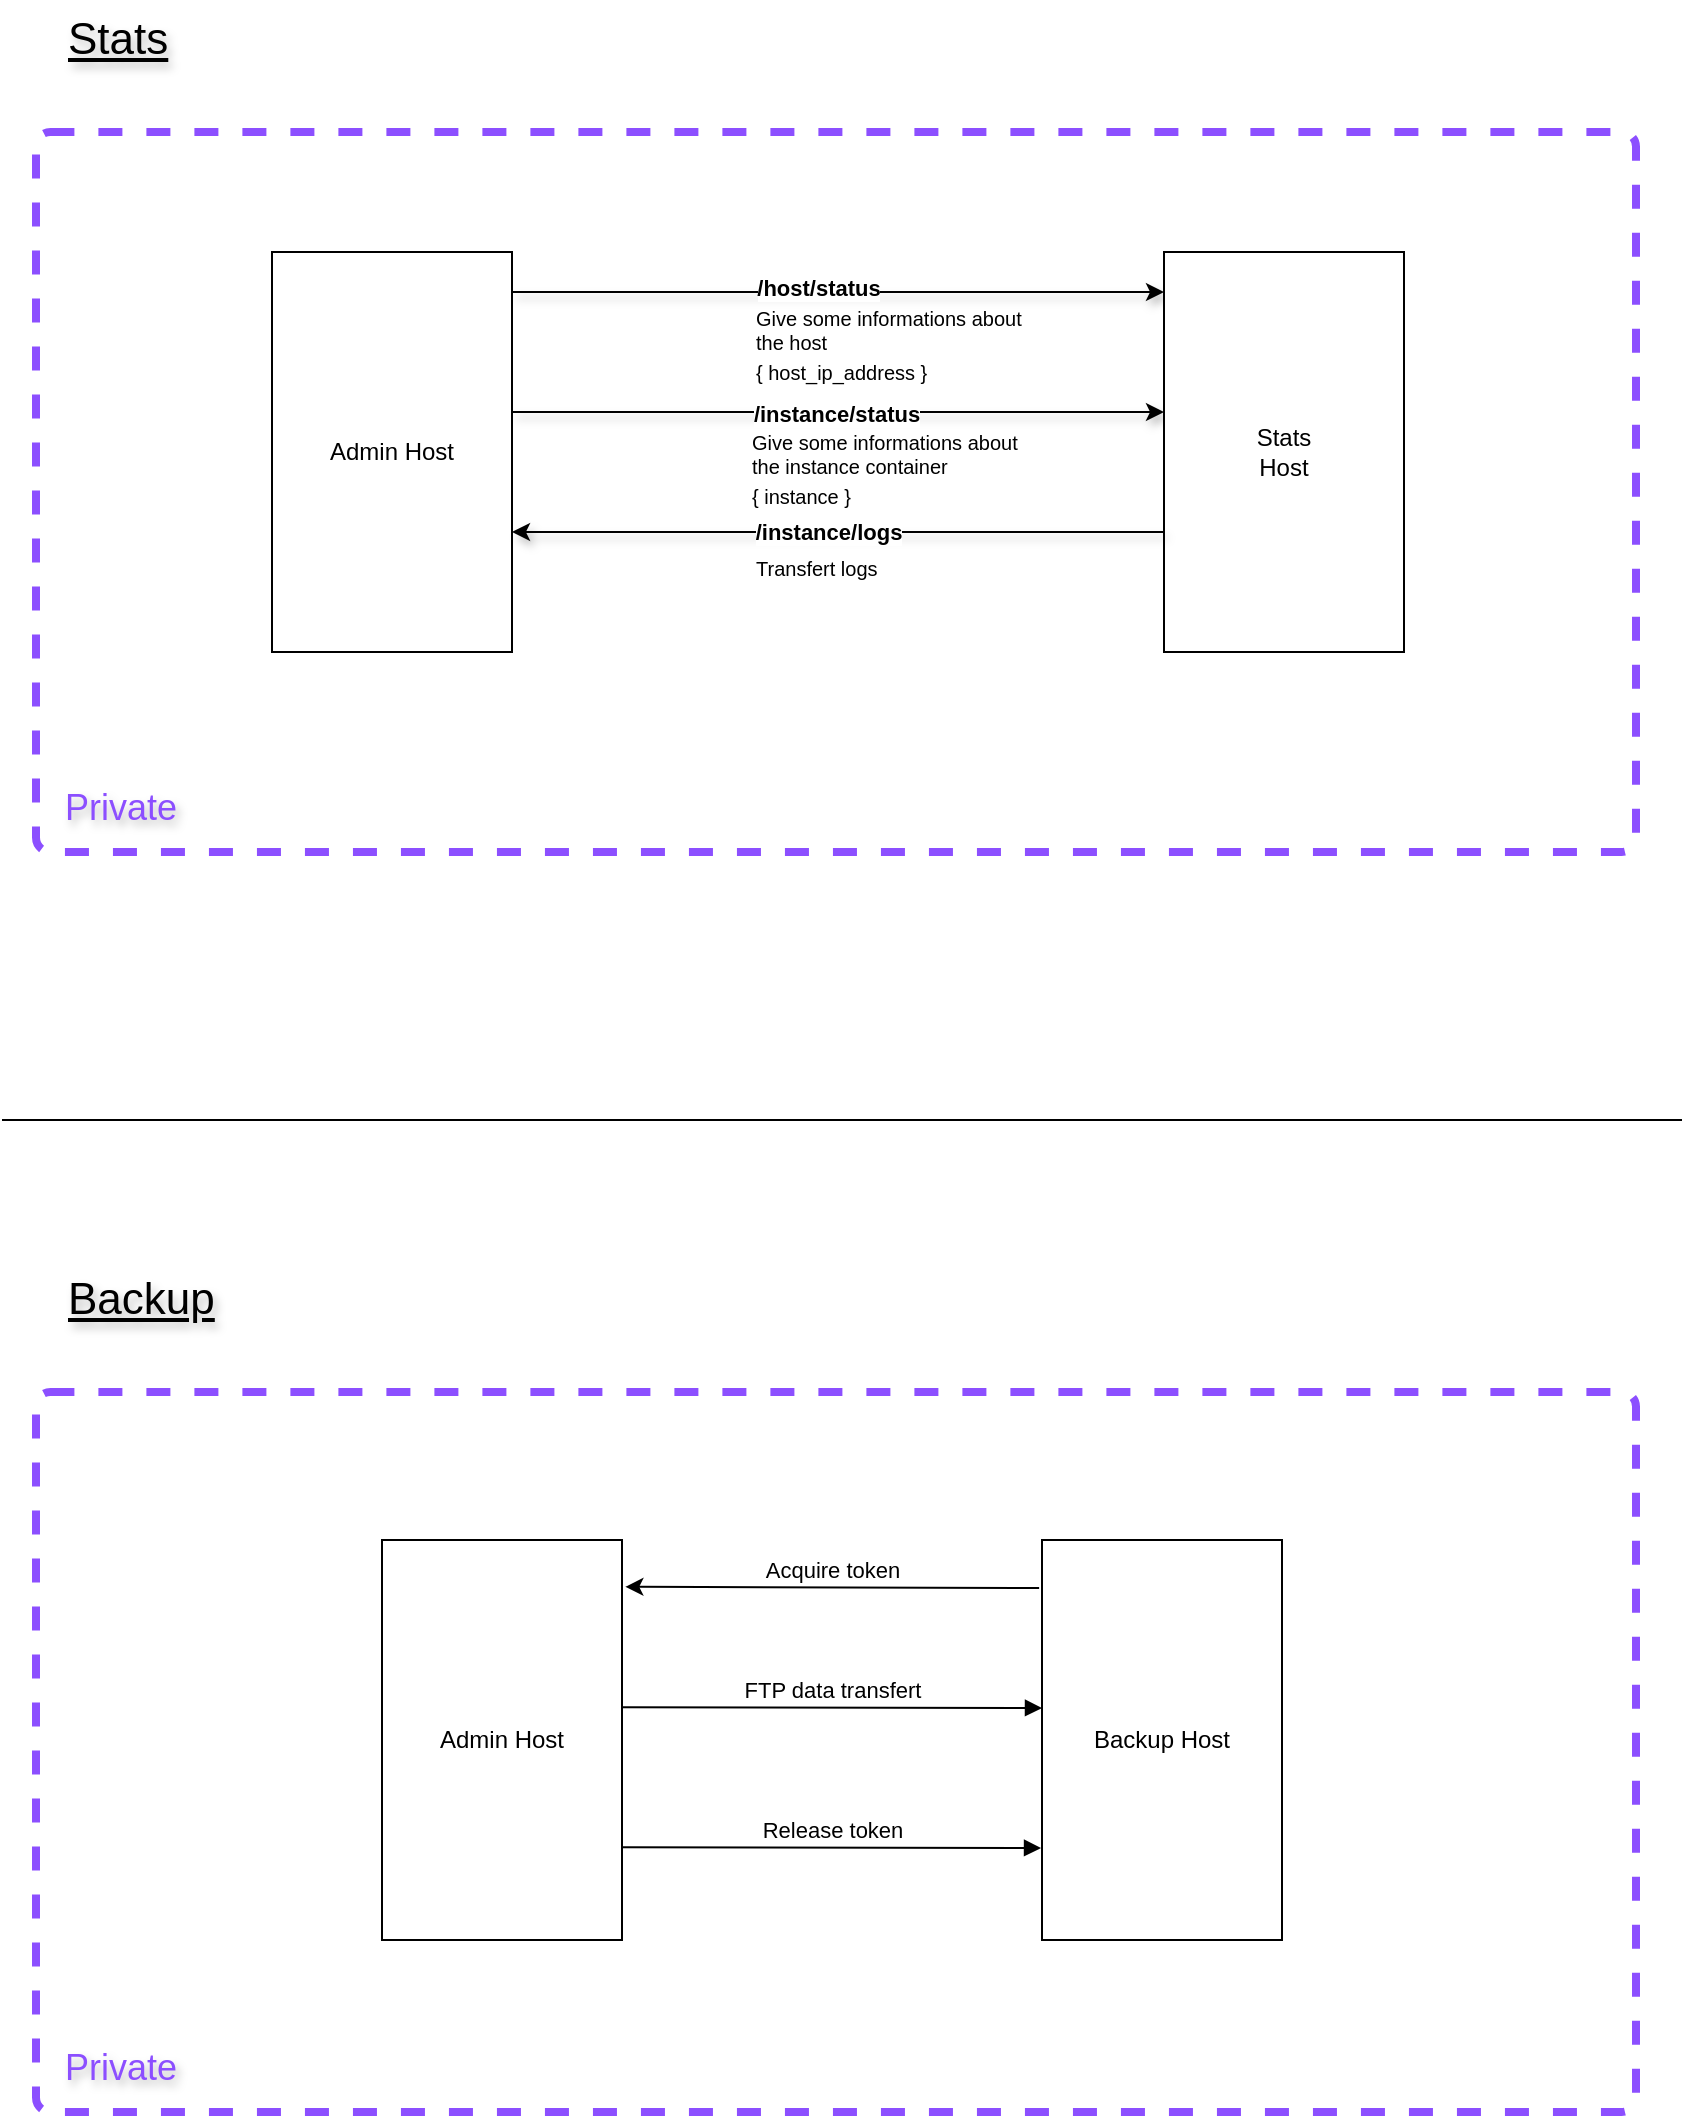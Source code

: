 <mxfile version="24.2.5" type="device">
  <diagram name="Admin" id="zxFufBINW5DzYveBnkqI">
    <mxGraphModel dx="1247" dy="-35" grid="1" gridSize="10" guides="1" tooltips="1" connect="1" arrows="1" fold="1" page="1" pageScale="1" pageWidth="1354" pageHeight="762" math="0" shadow="0">
      <root>
        <mxCell id="0" />
        <mxCell id="1" parent="0" />
        <mxCell id="yAXcgGLpdITlc99WxAyp-29" value="" style="rounded=1;whiteSpace=wrap;html=1;fillColor=none;dashed=1;strokeWidth=4;strokeColor=#8C4FFF;arcSize=2;" vertex="1" parent="1">
          <mxGeometry x="277" y="1536" width="800" height="360" as="geometry" />
        </mxCell>
        <mxCell id="yAXcgGLpdITlc99WxAyp-1" value="" style="rounded=1;whiteSpace=wrap;html=1;fillColor=none;dashed=1;strokeWidth=4;strokeColor=#8C4FFF;arcSize=2;" vertex="1" parent="1">
          <mxGeometry x="277" y="906" width="800" height="360" as="geometry" />
        </mxCell>
        <mxCell id="yAXcgGLpdITlc99WxAyp-2" value="&lt;font style=&quot;font-size: 22px;&quot;&gt;&lt;u&gt;Stats&lt;/u&gt;&lt;/font&gt;" style="text;html=1;align=left;verticalAlign=middle;resizable=0;points=[];autosize=1;strokeColor=none;fillColor=none;textShadow=1;" vertex="1" parent="1">
          <mxGeometry x="291" y="840" width="70" height="40" as="geometry" />
        </mxCell>
        <mxCell id="yAXcgGLpdITlc99WxAyp-4" style="edgeStyle=orthogonalEdgeStyle;rounded=0;orthogonalLoop=1;jettySize=auto;html=1;exitX=1;exitY=0.25;exitDx=0;exitDy=0;entryX=0;entryY=0.25;entryDx=0;entryDy=0;shadow=1;textShadow=1;fontStyle=1" edge="1" parent="1">
          <mxGeometry relative="1" as="geometry">
            <mxPoint x="515" y="986" as="sourcePoint" />
            <mxPoint x="841" y="986" as="targetPoint" />
          </mxGeometry>
        </mxCell>
        <mxCell id="yAXcgGLpdITlc99WxAyp-5" value="&lt;b&gt;/host/status&lt;/b&gt;" style="edgeLabel;html=1;align=center;verticalAlign=middle;resizable=0;points=[];textShadow=0;" vertex="1" connectable="0" parent="yAXcgGLpdITlc99WxAyp-4">
          <mxGeometry x="-0.065" y="2" relative="1" as="geometry">
            <mxPoint as="offset" />
          </mxGeometry>
        </mxCell>
        <mxCell id="yAXcgGLpdITlc99WxAyp-6" style="edgeStyle=orthogonalEdgeStyle;rounded=0;orthogonalLoop=1;jettySize=auto;html=1;exitX=1;exitY=0.75;exitDx=0;exitDy=0;entryX=0;entryY=0.75;entryDx=0;entryDy=0;shadow=1;textShadow=1;fontStyle=1" edge="1" parent="1">
          <mxGeometry relative="1" as="geometry">
            <mxPoint x="515" y="1046.0" as="sourcePoint" />
            <mxPoint x="841" y="1046.0" as="targetPoint" />
          </mxGeometry>
        </mxCell>
        <mxCell id="yAXcgGLpdITlc99WxAyp-7" value="&lt;b&gt;/instance/status&lt;/b&gt;" style="edgeLabel;html=1;align=center;verticalAlign=middle;resizable=0;points=[];textShadow=0;" vertex="1" connectable="0" parent="yAXcgGLpdITlc99WxAyp-6">
          <mxGeometry x="-0.082" y="-1" relative="1" as="geometry">
            <mxPoint x="12" as="offset" />
          </mxGeometry>
        </mxCell>
        <mxCell id="yAXcgGLpdITlc99WxAyp-8" value="Admin Host" style="whiteSpace=wrap;html=1;" vertex="1" parent="1">
          <mxGeometry x="395" y="966" width="120" height="200" as="geometry" />
        </mxCell>
        <mxCell id="yAXcgGLpdITlc99WxAyp-9" value="Stats&lt;br&gt;Host" style="whiteSpace=wrap;html=1;" vertex="1" parent="1">
          <mxGeometry x="841" y="966" width="120" height="200" as="geometry" />
        </mxCell>
        <mxCell id="yAXcgGLpdITlc99WxAyp-10" value="&lt;font color=&quot;#8c4fff&quot; style=&quot;font-size: 18px;&quot;&gt;Private&lt;/font&gt;" style="text;html=1;align=center;verticalAlign=middle;resizable=0;points=[];autosize=1;strokeColor=none;fillColor=none;textShadow=1;" vertex="1" parent="1">
          <mxGeometry x="279" y="1224" width="80" height="40" as="geometry" />
        </mxCell>
        <mxCell id="yAXcgGLpdITlc99WxAyp-11" style="edgeStyle=orthogonalEdgeStyle;rounded=0;orthogonalLoop=1;jettySize=auto;html=1;exitX=1;exitY=0.75;exitDx=0;exitDy=0;entryX=0;entryY=0.75;entryDx=0;entryDy=0;shadow=1;textShadow=1;fontStyle=1;endArrow=none;endFill=0;startArrow=classic;startFill=1;" edge="1" parent="1">
          <mxGeometry relative="1" as="geometry">
            <mxPoint x="515" y="1106.0" as="sourcePoint" />
            <mxPoint x="841" y="1106.0" as="targetPoint" />
          </mxGeometry>
        </mxCell>
        <mxCell id="yAXcgGLpdITlc99WxAyp-12" value="&lt;b&gt;/instance/logs&lt;/b&gt;" style="edgeLabel;html=1;align=center;verticalAlign=middle;resizable=0;points=[];textShadow=0;" vertex="1" connectable="0" parent="yAXcgGLpdITlc99WxAyp-11">
          <mxGeometry x="-0.082" y="-1" relative="1" as="geometry">
            <mxPoint x="8" y="-1" as="offset" />
          </mxGeometry>
        </mxCell>
        <mxCell id="yAXcgGLpdITlc99WxAyp-13" value="&lt;font style=&quot;font-size: 10px;&quot;&gt;{ host_ip_address }&lt;/font&gt;" style="text;html=1;align=left;verticalAlign=middle;resizable=0;points=[];autosize=1;strokeColor=none;fillColor=none;fontSize=10;" vertex="1" parent="1">
          <mxGeometry x="635" y="1011" width="110" height="30" as="geometry" />
        </mxCell>
        <mxCell id="yAXcgGLpdITlc99WxAyp-14" value="&lt;font style=&quot;font-size: 10px;&quot;&gt;Give some informations about &lt;br&gt;the host&lt;/font&gt;" style="text;html=1;align=left;verticalAlign=middle;resizable=0;points=[];autosize=1;strokeColor=none;fillColor=none;fontSize=10;" vertex="1" parent="1">
          <mxGeometry x="635" y="985" width="160" height="40" as="geometry" />
        </mxCell>
        <mxCell id="yAXcgGLpdITlc99WxAyp-15" value="&lt;font style=&quot;font-size: 10px;&quot;&gt;{ instance }&lt;/font&gt;" style="text;html=1;align=left;verticalAlign=middle;resizable=0;points=[];autosize=1;strokeColor=none;fillColor=none;fontSize=10;" vertex="1" parent="1">
          <mxGeometry x="633" y="1073" width="70" height="30" as="geometry" />
        </mxCell>
        <mxCell id="yAXcgGLpdITlc99WxAyp-16" value="&lt;font style=&quot;font-size: 10px;&quot;&gt;Give some informations about &lt;br&gt;the instance container&lt;/font&gt;" style="text;html=1;align=left;verticalAlign=middle;resizable=0;points=[];autosize=1;strokeColor=none;fillColor=none;fontSize=10;" vertex="1" parent="1">
          <mxGeometry x="633" y="1047" width="160" height="40" as="geometry" />
        </mxCell>
        <mxCell id="yAXcgGLpdITlc99WxAyp-17" value="Transfert logs" style="text;html=1;align=left;verticalAlign=middle;resizable=0;points=[];autosize=1;strokeColor=none;fillColor=none;fontSize=10;" vertex="1" parent="1">
          <mxGeometry x="635" y="1109" width="80" height="30" as="geometry" />
        </mxCell>
        <mxCell id="yAXcgGLpdITlc99WxAyp-22" value="Acquire token" style="html=1;verticalAlign=bottom;endArrow=none;edgeStyle=elbowEdgeStyle;elbow=vertical;curved=0;rounded=0;startArrow=classic;startFill=1;endFill=0;exitX=1.014;exitY=0.117;exitDx=0;exitDy=0;exitPerimeter=0;entryX=-0.012;entryY=0.116;entryDx=0;entryDy=0;entryPerimeter=0;" edge="1" parent="1" source="yAXcgGLpdITlc99WxAyp-31" target="yAXcgGLpdITlc99WxAyp-32">
          <mxGeometry relative="1" as="geometry">
            <mxPoint x="577.0" y="1634" as="sourcePoint" />
            <Array as="points">
              <mxPoint x="662" y="1634" />
            </Array>
            <mxPoint as="offset" />
            <mxPoint x="777.0" y="1634" as="targetPoint" />
          </mxGeometry>
        </mxCell>
        <mxCell id="yAXcgGLpdITlc99WxAyp-23" value="FTP data transfert" style="html=1;verticalAlign=bottom;endArrow=block;edgeStyle=elbowEdgeStyle;elbow=vertical;curved=0;rounded=0;entryX=0;entryY=0.417;entryDx=0;entryDy=0;entryPerimeter=0;exitX=1;exitY=0.418;exitDx=0;exitDy=0;exitPerimeter=0;" edge="1" parent="1" target="yAXcgGLpdITlc99WxAyp-32" source="yAXcgGLpdITlc99WxAyp-31">
          <mxGeometry relative="1" as="geometry">
            <mxPoint x="577" y="1694" as="sourcePoint" />
            <Array as="points">
              <mxPoint x="662" y="1694" />
            </Array>
            <mxPoint x="777.0" y="1694" as="targetPoint" />
            <mxPoint as="offset" />
          </mxGeometry>
        </mxCell>
        <mxCell id="yAXcgGLpdITlc99WxAyp-26" value="Release token" style="html=1;verticalAlign=bottom;endArrow=block;edgeStyle=elbowEdgeStyle;elbow=vertical;curved=0;rounded=0;exitX=1;exitY=0.768;exitDx=0;exitDy=0;exitPerimeter=0;entryX=-0.004;entryY=0.766;entryDx=0;entryDy=0;entryPerimeter=0;" edge="1" parent="1" target="yAXcgGLpdITlc99WxAyp-32" source="yAXcgGLpdITlc99WxAyp-31">
          <mxGeometry relative="1" as="geometry">
            <mxPoint x="577" y="1764" as="sourcePoint" />
            <Array as="points">
              <mxPoint x="662" y="1764" />
            </Array>
            <mxPoint x="777.0" y="1764" as="targetPoint" />
            <mxPoint as="offset" />
          </mxGeometry>
        </mxCell>
        <mxCell id="yAXcgGLpdITlc99WxAyp-27" value="" style="endArrow=none;html=1;rounded=0;" edge="1" parent="1">
          <mxGeometry width="50" height="50" relative="1" as="geometry">
            <mxPoint x="260" y="1400" as="sourcePoint" />
            <mxPoint x="1100" y="1400" as="targetPoint" />
          </mxGeometry>
        </mxCell>
        <mxCell id="yAXcgGLpdITlc99WxAyp-28" value="&lt;font style=&quot;font-size: 22px;&quot;&gt;&lt;u&gt;Backup&lt;/u&gt;&lt;/font&gt;" style="text;html=1;align=left;verticalAlign=middle;resizable=0;points=[];autosize=1;strokeColor=none;fillColor=none;textShadow=1;" vertex="1" parent="1">
          <mxGeometry x="291" y="1470" width="100" height="40" as="geometry" />
        </mxCell>
        <mxCell id="yAXcgGLpdITlc99WxAyp-30" value="&lt;font color=&quot;#8c4fff&quot; style=&quot;font-size: 18px;&quot;&gt;Private&lt;/font&gt;" style="text;html=1;align=center;verticalAlign=middle;resizable=0;points=[];autosize=1;strokeColor=none;fillColor=none;textShadow=1;" vertex="1" parent="1">
          <mxGeometry x="279" y="1854" width="80" height="40" as="geometry" />
        </mxCell>
        <mxCell id="yAXcgGLpdITlc99WxAyp-31" value="Admin Host" style="whiteSpace=wrap;html=1;" vertex="1" parent="1">
          <mxGeometry x="450" y="1610" width="120" height="200" as="geometry" />
        </mxCell>
        <mxCell id="yAXcgGLpdITlc99WxAyp-32" value="Backup Host" style="whiteSpace=wrap;html=1;" vertex="1" parent="1">
          <mxGeometry x="780" y="1610" width="120" height="200" as="geometry" />
        </mxCell>
      </root>
    </mxGraphModel>
  </diagram>
</mxfile>
